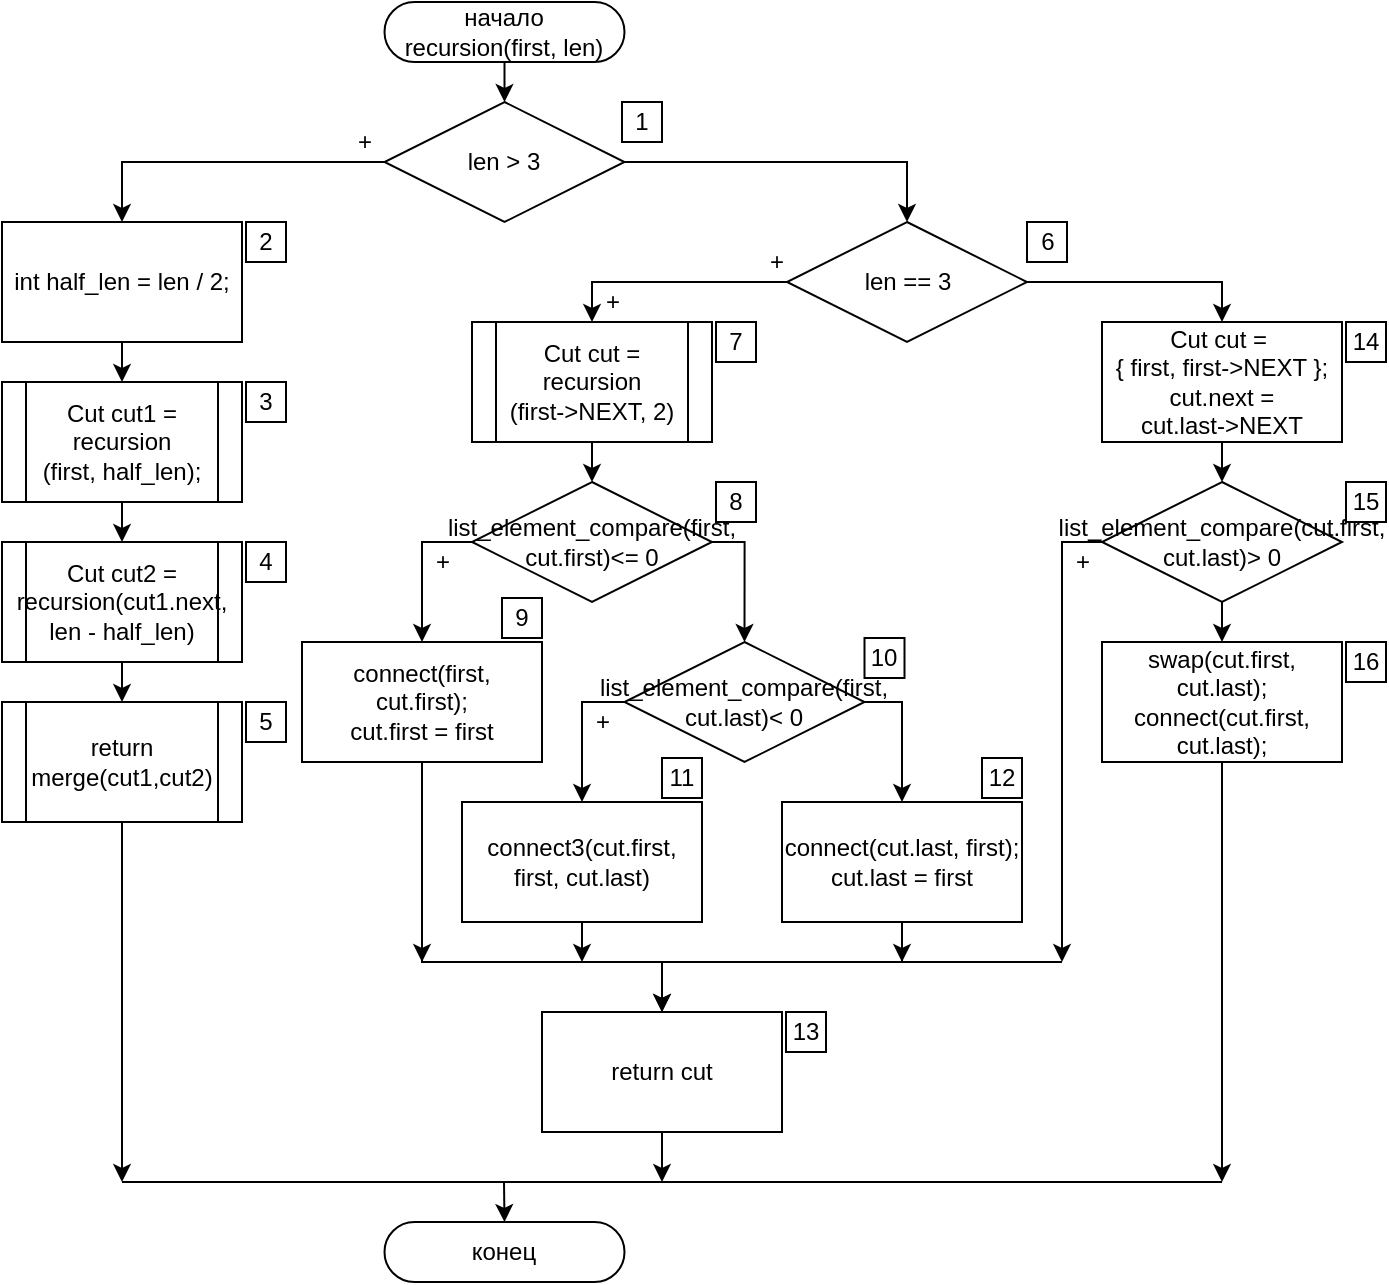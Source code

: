 <mxfile compressed="false" version="13.9.9" type="device">
  <diagram id="uBbau7ussQgPSl02ERnx" name="Page-1">
    <mxGraphModel dx="731" dy="672" grid="1" gridSize="10" guides="1" tooltips="1" connect="1" arrows="1" fold="1" page="1" pageScale="1" pageWidth="827" pageHeight="1169" math="0" shadow="0">
      <root>
        <mxCell id="0" />
        <mxCell id="1" parent="0" />
        <mxCell id="116" value="начало&lt;br&gt;recursion(first, len)" style="rounded=1;whiteSpace=wrap;html=1;arcSize=50;" parent="1" vertex="1">
          <mxGeometry x="201.25" width="120" height="30" as="geometry" />
        </mxCell>
        <mxCell id="117" value="конец" style="rounded=1;whiteSpace=wrap;html=1;arcSize=50;" parent="1" vertex="1">
          <mxGeometry x="201.25" y="610" width="120" height="30" as="geometry" />
        </mxCell>
        <mxCell id="rj6WaU2_fftrP2qivixu-155" style="edgeStyle=orthogonalEdgeStyle;rounded=0;orthogonalLoop=1;jettySize=auto;html=1;exitX=0;exitY=0.5;exitDx=0;exitDy=0;entryX=0.5;entryY=0;entryDx=0;entryDy=0;endSize=6;" parent="1" source="115" target="rj6WaU2_fftrP2qivixu-154" edge="1">
          <mxGeometry relative="1" as="geometry" />
        </mxCell>
        <mxCell id="115" value="len &gt; 3" style="rhombus;whiteSpace=wrap;html=1;rounded=0;" parent="1" vertex="1">
          <mxGeometry x="201.25" y="50" width="120" height="60" as="geometry" />
        </mxCell>
        <mxCell id="rj6WaU2_fftrP2qivixu-151" style="edgeStyle=orthogonalEdgeStyle;rounded=0;orthogonalLoop=1;jettySize=auto;html=1;exitX=0.5;exitY=1;exitDx=0;exitDy=0;endSize=6;" parent="1" source="102" edge="1">
          <mxGeometry relative="1" as="geometry">
            <mxPoint x="70" y="590" as="targetPoint" />
          </mxGeometry>
        </mxCell>
        <mxCell id="102" value="return&lt;br&gt;merge(cut1,cut2)" style="shape=process;whiteSpace=wrap;html=1;backgroundOutline=1;fontFamily=Helvetica;fontSize=12;fontColor=#000000;align=center;strokeColor=#000000;fillColor=#ffffff;" parent="1" vertex="1">
          <mxGeometry x="10" y="350" width="120" height="60" as="geometry" />
        </mxCell>
        <mxCell id="rj6WaU2_fftrP2qivixu-162" style="edgeStyle=orthogonalEdgeStyle;rounded=0;orthogonalLoop=1;jettySize=auto;html=1;exitX=0.5;exitY=1;exitDx=0;exitDy=0;entryX=0.5;entryY=0;entryDx=0;entryDy=0;endSize=6;" parent="1" source="101" target="102" edge="1">
          <mxGeometry relative="1" as="geometry" />
        </mxCell>
        <mxCell id="101" value="Cut cut2 = recursion(cut1.next, len - half_len)" style="shape=process;whiteSpace=wrap;html=1;backgroundOutline=1;fontFamily=Helvetica;fontSize=12;fontColor=#000000;align=center;strokeColor=#000000;fillColor=#ffffff;" parent="1" vertex="1">
          <mxGeometry x="10" y="270" width="120" height="60" as="geometry" />
        </mxCell>
        <mxCell id="rj6WaU2_fftrP2qivixu-138" style="edgeStyle=orthogonalEdgeStyle;rounded=0;orthogonalLoop=1;jettySize=auto;html=1;exitX=1;exitY=0.5;exitDx=0;exitDy=0;entryX=0.5;entryY=0;entryDx=0;entryDy=0;endSize=6;" parent="1" source="114" target="110" edge="1">
          <mxGeometry relative="1" as="geometry">
            <mxPoint x="620" y="210.0" as="targetPoint" />
          </mxGeometry>
        </mxCell>
        <mxCell id="114" value="len == 3" style="rhombus;whiteSpace=wrap;html=1;rounded=0;" parent="1" vertex="1">
          <mxGeometry x="402.5" y="110" width="120" height="60" as="geometry" />
        </mxCell>
        <mxCell id="rj6WaU2_fftrP2qivixu-152" style="edgeStyle=orthogonalEdgeStyle;rounded=0;orthogonalLoop=1;jettySize=auto;html=1;exitX=0.5;exitY=1;exitDx=0;exitDy=0;endSize=6;" parent="1" source="109" edge="1">
          <mxGeometry relative="1" as="geometry">
            <mxPoint x="340" y="590" as="targetPoint" />
          </mxGeometry>
        </mxCell>
        <mxCell id="109" value="return cut" style="rounded=0;whiteSpace=wrap;html=1;" parent="1" vertex="1">
          <mxGeometry x="280" y="505" width="120" height="60" as="geometry" />
        </mxCell>
        <mxCell id="108" value="list_element_compare(first, cut.first)&lt;= 0" style="rhombus;whiteSpace=wrap;html=1;rounded=0;" parent="1" vertex="1">
          <mxGeometry x="245" y="240" width="120" height="60" as="geometry" />
        </mxCell>
        <mxCell id="rj6WaU2_fftrP2qivixu-142" style="edgeStyle=orthogonalEdgeStyle;rounded=0;orthogonalLoop=1;jettySize=auto;html=1;exitX=0.5;exitY=1;exitDx=0;exitDy=0;entryX=0.5;entryY=0;entryDx=0;entryDy=0;endSize=6;" parent="1" source="104" target="109" edge="1">
          <mxGeometry relative="1" as="geometry">
            <Array as="points">
              <mxPoint x="220" y="480" />
              <mxPoint x="340" y="480" />
            </Array>
          </mxGeometry>
        </mxCell>
        <mxCell id="rj6WaU2_fftrP2qivixu-144" style="edgeStyle=orthogonalEdgeStyle;rounded=0;orthogonalLoop=1;jettySize=auto;html=1;exitX=0.5;exitY=1;exitDx=0;exitDy=0;endSize=6;" parent="1" source="104" edge="1">
          <mxGeometry relative="1" as="geometry">
            <mxPoint x="220" y="480" as="targetPoint" />
          </mxGeometry>
        </mxCell>
        <mxCell id="104" value="connect(first, cut.first);&lt;br&gt;cut.first = first" style="rounded=0;whiteSpace=wrap;html=1;" parent="1" vertex="1">
          <mxGeometry x="160" y="320" width="120" height="60" as="geometry" />
        </mxCell>
        <mxCell id="107" value="list_element_compare(first, cut.last)&lt; 0" style="rhombus;whiteSpace=wrap;html=1;rounded=0;" parent="1" vertex="1">
          <mxGeometry x="321.25" y="320" width="120" height="60" as="geometry" />
        </mxCell>
        <mxCell id="rj6WaU2_fftrP2qivixu-143" style="edgeStyle=orthogonalEdgeStyle;rounded=0;orthogonalLoop=1;jettySize=auto;html=1;exitX=0.5;exitY=1;exitDx=0;exitDy=0;endSize=6;" parent="1" source="105" edge="1">
          <mxGeometry relative="1" as="geometry">
            <mxPoint x="300" y="480" as="targetPoint" />
          </mxGeometry>
        </mxCell>
        <mxCell id="105" value="connect3(cut.first, first, cut.last)" style="rounded=0;whiteSpace=wrap;html=1;" parent="1" vertex="1">
          <mxGeometry x="240" y="400" width="120" height="60" as="geometry" />
        </mxCell>
        <mxCell id="rj6WaU2_fftrP2qivixu-141" style="edgeStyle=orthogonalEdgeStyle;rounded=0;orthogonalLoop=1;jettySize=auto;html=1;exitX=0.5;exitY=1;exitDx=0;exitDy=0;entryX=0.5;entryY=0;entryDx=0;entryDy=0;endSize=6;" parent="1" source="106" target="109" edge="1">
          <mxGeometry relative="1" as="geometry">
            <Array as="points">
              <mxPoint x="460" y="480" />
              <mxPoint x="340" y="480" />
            </Array>
          </mxGeometry>
        </mxCell>
        <mxCell id="rj6WaU2_fftrP2qivixu-145" style="edgeStyle=orthogonalEdgeStyle;rounded=0;orthogonalLoop=1;jettySize=auto;html=1;exitX=0.5;exitY=1;exitDx=0;exitDy=0;endSize=6;" parent="1" source="106" edge="1">
          <mxGeometry relative="1" as="geometry">
            <mxPoint x="460" y="480" as="targetPoint" />
          </mxGeometry>
        </mxCell>
        <mxCell id="106" value="connect(cut.last, first);&lt;br&gt;cut.last = first" style="rounded=0;whiteSpace=wrap;html=1;" parent="1" vertex="1">
          <mxGeometry x="400" y="400" width="120" height="60" as="geometry" />
        </mxCell>
        <mxCell id="124" style="edgeStyle=orthogonalEdgeStyle;rounded=0;orthogonalLoop=1;jettySize=auto;html=1;exitX=0;exitY=0.5;exitDx=0;exitDy=0;entryX=0.5;entryY=0;entryDx=0;entryDy=0;" parent="1" source="107" target="105" edge="1">
          <mxGeometry relative="1" as="geometry">
            <Array as="points">
              <mxPoint x="300" y="350" />
              <mxPoint x="300" y="400" />
            </Array>
          </mxGeometry>
        </mxCell>
        <mxCell id="125" style="edgeStyle=orthogonalEdgeStyle;rounded=0;orthogonalLoop=1;jettySize=auto;html=1;exitX=1;exitY=0.5;exitDx=0;exitDy=0;entryX=0.5;entryY=0;entryDx=0;entryDy=0;" parent="1" source="107" target="106" edge="1">
          <mxGeometry relative="1" as="geometry">
            <Array as="points">
              <mxPoint x="460" y="350" />
              <mxPoint x="460" y="400" />
            </Array>
          </mxGeometry>
        </mxCell>
        <mxCell id="126" style="edgeStyle=orthogonalEdgeStyle;rounded=0;orthogonalLoop=1;jettySize=auto;html=1;exitX=0;exitY=0.5;exitDx=0;exitDy=0;entryX=0.5;entryY=0;entryDx=0;entryDy=0;" parent="1" source="108" target="104" edge="1">
          <mxGeometry relative="1" as="geometry">
            <Array as="points">
              <mxPoint x="220" y="270" />
            </Array>
          </mxGeometry>
        </mxCell>
        <mxCell id="127" style="edgeStyle=orthogonalEdgeStyle;rounded=0;orthogonalLoop=1;jettySize=auto;html=1;exitX=1;exitY=0.5;exitDx=0;exitDy=0;entryX=0.5;entryY=0;entryDx=0;entryDy=0;" parent="1" source="108" target="107" edge="1">
          <mxGeometry relative="1" as="geometry">
            <Array as="points">
              <mxPoint x="381" y="270" />
            </Array>
          </mxGeometry>
        </mxCell>
        <mxCell id="103" value="Cut cut = recursion&lt;br&gt;(first-&amp;gt;NEXT, 2)" style="shape=process;whiteSpace=wrap;html=1;backgroundOutline=1;fontFamily=Helvetica;fontSize=12;fontColor=#000000;align=center;strokeColor=#000000;fillColor=#ffffff;" parent="1" vertex="1">
          <mxGeometry x="245" y="160" width="120" height="60" as="geometry" />
        </mxCell>
        <mxCell id="128" style="edgeStyle=orthogonalEdgeStyle;rounded=0;orthogonalLoop=1;jettySize=auto;html=1;exitX=0.5;exitY=1;exitDx=0;exitDy=0;entryX=0.5;entryY=0;entryDx=0;entryDy=0;" parent="1" source="103" target="108" edge="1">
          <mxGeometry relative="1" as="geometry" />
        </mxCell>
        <mxCell id="rj6WaU2_fftrP2qivixu-147" style="edgeStyle=orthogonalEdgeStyle;rounded=0;orthogonalLoop=1;jettySize=auto;html=1;exitX=0;exitY=0.5;exitDx=0;exitDy=0;endSize=6;" parent="1" source="112" edge="1">
          <mxGeometry relative="1" as="geometry">
            <mxPoint x="540" y="480" as="targetPoint" />
            <mxPoint x="560" y="320" as="sourcePoint" />
          </mxGeometry>
        </mxCell>
        <mxCell id="rj6WaU2_fftrP2qivixu-157" style="edgeStyle=orthogonalEdgeStyle;rounded=0;orthogonalLoop=1;jettySize=auto;html=1;exitX=0.5;exitY=1;exitDx=0;exitDy=0;entryX=0.5;entryY=0;entryDx=0;entryDy=0;endSize=6;" parent="1" source="112" target="111" edge="1">
          <mxGeometry relative="1" as="geometry" />
        </mxCell>
        <mxCell id="112" value="list_element_compare(cut.first, cut.last)&gt; 0" style="rhombus;whiteSpace=wrap;html=1;rounded=0;" parent="1" vertex="1">
          <mxGeometry x="560" y="240" width="120" height="60" as="geometry" />
        </mxCell>
        <mxCell id="rj6WaU2_fftrP2qivixu-150" style="edgeStyle=orthogonalEdgeStyle;rounded=0;orthogonalLoop=1;jettySize=auto;html=1;exitX=0.5;exitY=1;exitDx=0;exitDy=0;endSize=6;" parent="1" source="111" edge="1">
          <mxGeometry relative="1" as="geometry">
            <mxPoint x="620" y="590" as="targetPoint" />
            <mxPoint x="620" y="430" as="sourcePoint" />
          </mxGeometry>
        </mxCell>
        <mxCell id="111" value="swap(cut.first, cut.last);&lt;br&gt;connect(cut.first, cut.last);" style="rounded=0;whiteSpace=wrap;html=1;" parent="1" vertex="1">
          <mxGeometry x="560" y="320" width="120" height="60" as="geometry" />
        </mxCell>
        <mxCell id="rj6WaU2_fftrP2qivixu-158" style="edgeStyle=orthogonalEdgeStyle;rounded=0;orthogonalLoop=1;jettySize=auto;html=1;exitX=0.5;exitY=1;exitDx=0;exitDy=0;entryX=0.5;entryY=0;entryDx=0;entryDy=0;endSize=6;" parent="1" source="110" target="112" edge="1">
          <mxGeometry relative="1" as="geometry" />
        </mxCell>
        <mxCell id="110" value="Cut cut =&amp;nbsp;&lt;br&gt;{ first, first-&amp;gt;NEXT };&lt;br&gt;cut.next =&lt;br&gt;cut.last-&amp;gt;NEXT" style="rounded=0;whiteSpace=wrap;html=1;" parent="1" vertex="1">
          <mxGeometry x="560" y="160" width="120" height="60" as="geometry" />
        </mxCell>
        <mxCell id="134" style="edgeStyle=orthogonalEdgeStyle;rounded=0;orthogonalLoop=1;jettySize=auto;html=1;exitX=0;exitY=0.5;exitDx=0;exitDy=0;entryX=0.5;entryY=0;entryDx=0;entryDy=0;" parent="1" source="114" target="103" edge="1">
          <mxGeometry relative="1" as="geometry" />
        </mxCell>
        <mxCell id="135" style="edgeStyle=orthogonalEdgeStyle;rounded=0;orthogonalLoop=1;jettySize=auto;html=1;exitX=1;exitY=0.5;exitDx=0;exitDy=0;entryX=0.5;entryY=0;entryDx=0;entryDy=0;" parent="1" source="114" edge="1">
          <mxGeometry relative="1" as="geometry" />
        </mxCell>
        <mxCell id="137" style="edgeStyle=orthogonalEdgeStyle;rounded=0;orthogonalLoop=1;jettySize=auto;html=1;exitX=1;exitY=0.5;exitDx=0;exitDy=0;entryX=0.5;entryY=0;entryDx=0;entryDy=0;" parent="1" source="115" target="114" edge="1">
          <mxGeometry relative="1" as="geometry" />
        </mxCell>
        <mxCell id="138" style="edgeStyle=orthogonalEdgeStyle;rounded=0;orthogonalLoop=1;jettySize=auto;html=1;exitX=0.5;exitY=1;exitDx=0;exitDy=0;entryX=0.5;entryY=0;entryDx=0;entryDy=0;" parent="1" source="116" target="115" edge="1">
          <mxGeometry relative="1" as="geometry" />
        </mxCell>
        <mxCell id="rj6WaU2_fftrP2qivixu-148" value="" style="endArrow=none;html=1;" parent="1" edge="1">
          <mxGeometry width="50" height="50" relative="1" as="geometry">
            <mxPoint x="460" y="480" as="sourcePoint" />
            <mxPoint x="540" y="480" as="targetPoint" />
          </mxGeometry>
        </mxCell>
        <mxCell id="rj6WaU2_fftrP2qivixu-149" value="" style="endArrow=none;html=1;" parent="1" edge="1">
          <mxGeometry width="50" height="50" relative="1" as="geometry">
            <mxPoint x="70" y="590" as="sourcePoint" />
            <mxPoint x="620" y="590" as="targetPoint" />
          </mxGeometry>
        </mxCell>
        <mxCell id="rj6WaU2_fftrP2qivixu-153" value="" style="endArrow=classic;html=1;entryX=0.5;entryY=0;entryDx=0;entryDy=0;" parent="1" target="117" edge="1">
          <mxGeometry width="50" height="50" relative="1" as="geometry">
            <mxPoint x="261" y="590" as="sourcePoint" />
            <mxPoint x="370" y="505" as="targetPoint" />
          </mxGeometry>
        </mxCell>
        <mxCell id="rj6WaU2_fftrP2qivixu-163" style="edgeStyle=orthogonalEdgeStyle;rounded=0;orthogonalLoop=1;jettySize=auto;html=1;exitX=0.5;exitY=1;exitDx=0;exitDy=0;entryX=0.5;entryY=0;entryDx=0;entryDy=0;endSize=6;" parent="1" source="rj6WaU2_fftrP2qivixu-154" target="rj6WaU2_fftrP2qivixu-160" edge="1">
          <mxGeometry relative="1" as="geometry" />
        </mxCell>
        <mxCell id="rj6WaU2_fftrP2qivixu-154" value="&lt;span&gt;int half_len = len / 2;&lt;/span&gt;" style="rounded=0;whiteSpace=wrap;html=1;" parent="1" vertex="1">
          <mxGeometry x="10" y="110" width="120" height="60" as="geometry" />
        </mxCell>
        <mxCell id="rj6WaU2_fftrP2qivixu-161" style="edgeStyle=orthogonalEdgeStyle;rounded=0;orthogonalLoop=1;jettySize=auto;html=1;exitX=0.5;exitY=1;exitDx=0;exitDy=0;entryX=0.5;entryY=0;entryDx=0;entryDy=0;endSize=6;" parent="1" source="rj6WaU2_fftrP2qivixu-160" target="101" edge="1">
          <mxGeometry relative="1" as="geometry" />
        </mxCell>
        <mxCell id="rj6WaU2_fftrP2qivixu-160" value="Cut cut1 = recursion&lt;br&gt;(first, half_len);" style="shape=process;whiteSpace=wrap;html=1;backgroundOutline=1;fontFamily=Helvetica;fontSize=12;fontColor=#000000;align=center;strokeColor=#000000;fillColor=#ffffff;" parent="1" vertex="1">
          <mxGeometry x="10" y="190" width="120" height="60" as="geometry" />
        </mxCell>
        <mxCell id="AqCg7goneZkUm23rE-_2-138" value="1" style="whiteSpace=wrap;html=1;aspect=fixed;" vertex="1" parent="1">
          <mxGeometry x="320" y="50" width="20" height="20" as="geometry" />
        </mxCell>
        <mxCell id="AqCg7goneZkUm23rE-_2-139" value="2" style="whiteSpace=wrap;html=1;aspect=fixed;" vertex="1" parent="1">
          <mxGeometry x="132" y="110" width="20" height="20" as="geometry" />
        </mxCell>
        <mxCell id="AqCg7goneZkUm23rE-_2-140" value="3" style="whiteSpace=wrap;html=1;aspect=fixed;" vertex="1" parent="1">
          <mxGeometry x="132" y="190" width="20" height="20" as="geometry" />
        </mxCell>
        <mxCell id="AqCg7goneZkUm23rE-_2-141" value="4" style="whiteSpace=wrap;html=1;aspect=fixed;" vertex="1" parent="1">
          <mxGeometry x="132" y="270" width="20" height="20" as="geometry" />
        </mxCell>
        <mxCell id="AqCg7goneZkUm23rE-_2-142" value="5" style="whiteSpace=wrap;html=1;aspect=fixed;" vertex="1" parent="1">
          <mxGeometry x="132" y="350" width="20" height="20" as="geometry" />
        </mxCell>
        <mxCell id="AqCg7goneZkUm23rE-_2-143" value="7" style="whiteSpace=wrap;html=1;aspect=fixed;" vertex="1" parent="1">
          <mxGeometry x="367" y="160" width="20" height="20" as="geometry" />
        </mxCell>
        <mxCell id="AqCg7goneZkUm23rE-_2-144" value="14" style="whiteSpace=wrap;html=1;aspect=fixed;" vertex="1" parent="1">
          <mxGeometry x="682" y="160" width="20" height="20" as="geometry" />
        </mxCell>
        <mxCell id="AqCg7goneZkUm23rE-_2-145" value="6" style="whiteSpace=wrap;html=1;aspect=fixed;" vertex="1" parent="1">
          <mxGeometry x="522.5" y="110" width="20" height="20" as="geometry" />
        </mxCell>
        <mxCell id="AqCg7goneZkUm23rE-_2-146" value="15" style="whiteSpace=wrap;html=1;aspect=fixed;" vertex="1" parent="1">
          <mxGeometry x="682" y="240" width="20" height="20" as="geometry" />
        </mxCell>
        <mxCell id="AqCg7goneZkUm23rE-_2-147" value="16" style="whiteSpace=wrap;html=1;aspect=fixed;" vertex="1" parent="1">
          <mxGeometry x="682" y="320" width="20" height="20" as="geometry" />
        </mxCell>
        <mxCell id="AqCg7goneZkUm23rE-_2-148" value="12" style="whiteSpace=wrap;html=1;aspect=fixed;" vertex="1" parent="1">
          <mxGeometry x="500" y="378" width="20" height="20" as="geometry" />
        </mxCell>
        <mxCell id="AqCg7goneZkUm23rE-_2-149" value="11" style="whiteSpace=wrap;html=1;aspect=fixed;" vertex="1" parent="1">
          <mxGeometry x="340" y="378" width="20" height="20" as="geometry" />
        </mxCell>
        <mxCell id="AqCg7goneZkUm23rE-_2-150" value="9" style="whiteSpace=wrap;html=1;aspect=fixed;" vertex="1" parent="1">
          <mxGeometry x="260" y="298" width="20" height="20" as="geometry" />
        </mxCell>
        <mxCell id="AqCg7goneZkUm23rE-_2-151" value="8" style="whiteSpace=wrap;html=1;aspect=fixed;" vertex="1" parent="1">
          <mxGeometry x="367" y="240" width="20" height="20" as="geometry" />
        </mxCell>
        <mxCell id="AqCg7goneZkUm23rE-_2-152" value="13" style="whiteSpace=wrap;html=1;aspect=fixed;" vertex="1" parent="1">
          <mxGeometry x="402" y="505" width="20" height="20" as="geometry" />
        </mxCell>
        <mxCell id="AqCg7goneZkUm23rE-_2-153" value="+" style="text;html=1;align=center;verticalAlign=middle;resizable=0;points=[];autosize=1;" vertex="1" parent="1">
          <mxGeometry x="181" y="60" width="20" height="20" as="geometry" />
        </mxCell>
        <mxCell id="AqCg7goneZkUm23rE-_2-154" value="+" style="text;html=1;align=center;verticalAlign=middle;resizable=0;points=[];autosize=1;" vertex="1" parent="1">
          <mxGeometry x="387" y="120" width="20" height="20" as="geometry" />
        </mxCell>
        <mxCell id="AqCg7goneZkUm23rE-_2-155" value="+" style="text;html=1;align=center;verticalAlign=middle;resizable=0;points=[];autosize=1;" vertex="1" parent="1">
          <mxGeometry x="220" y="270" width="20" height="20" as="geometry" />
        </mxCell>
        <mxCell id="AqCg7goneZkUm23rE-_2-156" value="+" style="text;html=1;align=center;verticalAlign=middle;resizable=0;points=[];autosize=1;" vertex="1" parent="1">
          <mxGeometry x="300" y="350" width="20" height="20" as="geometry" />
        </mxCell>
        <mxCell id="AqCg7goneZkUm23rE-_2-157" value="+" style="text;html=1;align=center;verticalAlign=middle;resizable=0;points=[];autosize=1;" vertex="1" parent="1">
          <mxGeometry x="540" y="270" width="20" height="20" as="geometry" />
        </mxCell>
        <mxCell id="AqCg7goneZkUm23rE-_2-158" value="+" style="text;html=1;align=center;verticalAlign=middle;resizable=0;points=[];autosize=1;" vertex="1" parent="1">
          <mxGeometry x="305" y="140" width="20" height="20" as="geometry" />
        </mxCell>
        <mxCell id="AqCg7goneZkUm23rE-_2-159" value="10" style="whiteSpace=wrap;html=1;aspect=fixed;" vertex="1" parent="1">
          <mxGeometry x="441.25" y="318" width="20" height="20" as="geometry" />
        </mxCell>
      </root>
    </mxGraphModel>
  </diagram>
</mxfile>
